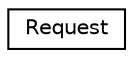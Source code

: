 digraph "Graphical Class Hierarchy"
{
  edge [fontname="Helvetica",fontsize="10",labelfontname="Helvetica",labelfontsize="10"];
  node [fontname="Helvetica",fontsize="10",shape=record];
  rankdir="LR";
  Node0 [label="Request",height=0.2,width=0.4,color="black", fillcolor="white", style="filled",URL="$class_request.html",tooltip="The Request class holds all information about a http request. "];
}
